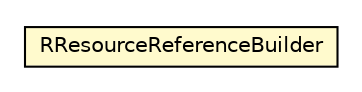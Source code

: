 #!/usr/local/bin/dot
#
# Class diagram 
# Generated by UMLGraph version 5.1 (http://www.umlgraph.org/)
#

digraph G {
	edge [fontname="Helvetica",fontsize=10,labelfontname="Helvetica",labelfontsize=10];
	node [fontname="Helvetica",fontsize=10,shape=plaintext];
	nodesep=0.25;
	ranksep=0.5;
	// org.androidtransfuse.model.r.RResourceReferenceBuilder
	c34284 [label=<<table title="org.androidtransfuse.model.r.RResourceReferenceBuilder" border="0" cellborder="1" cellspacing="0" cellpadding="2" port="p" bgcolor="lemonChiffon" href="./RResourceReferenceBuilder.html">
		<tr><td><table border="0" cellspacing="0" cellpadding="1">
<tr><td align="center" balign="center"> RResourceReferenceBuilder </td></tr>
		</table></td></tr>
		</table>>, fontname="Helvetica", fontcolor="black", fontsize=10.0];
}

